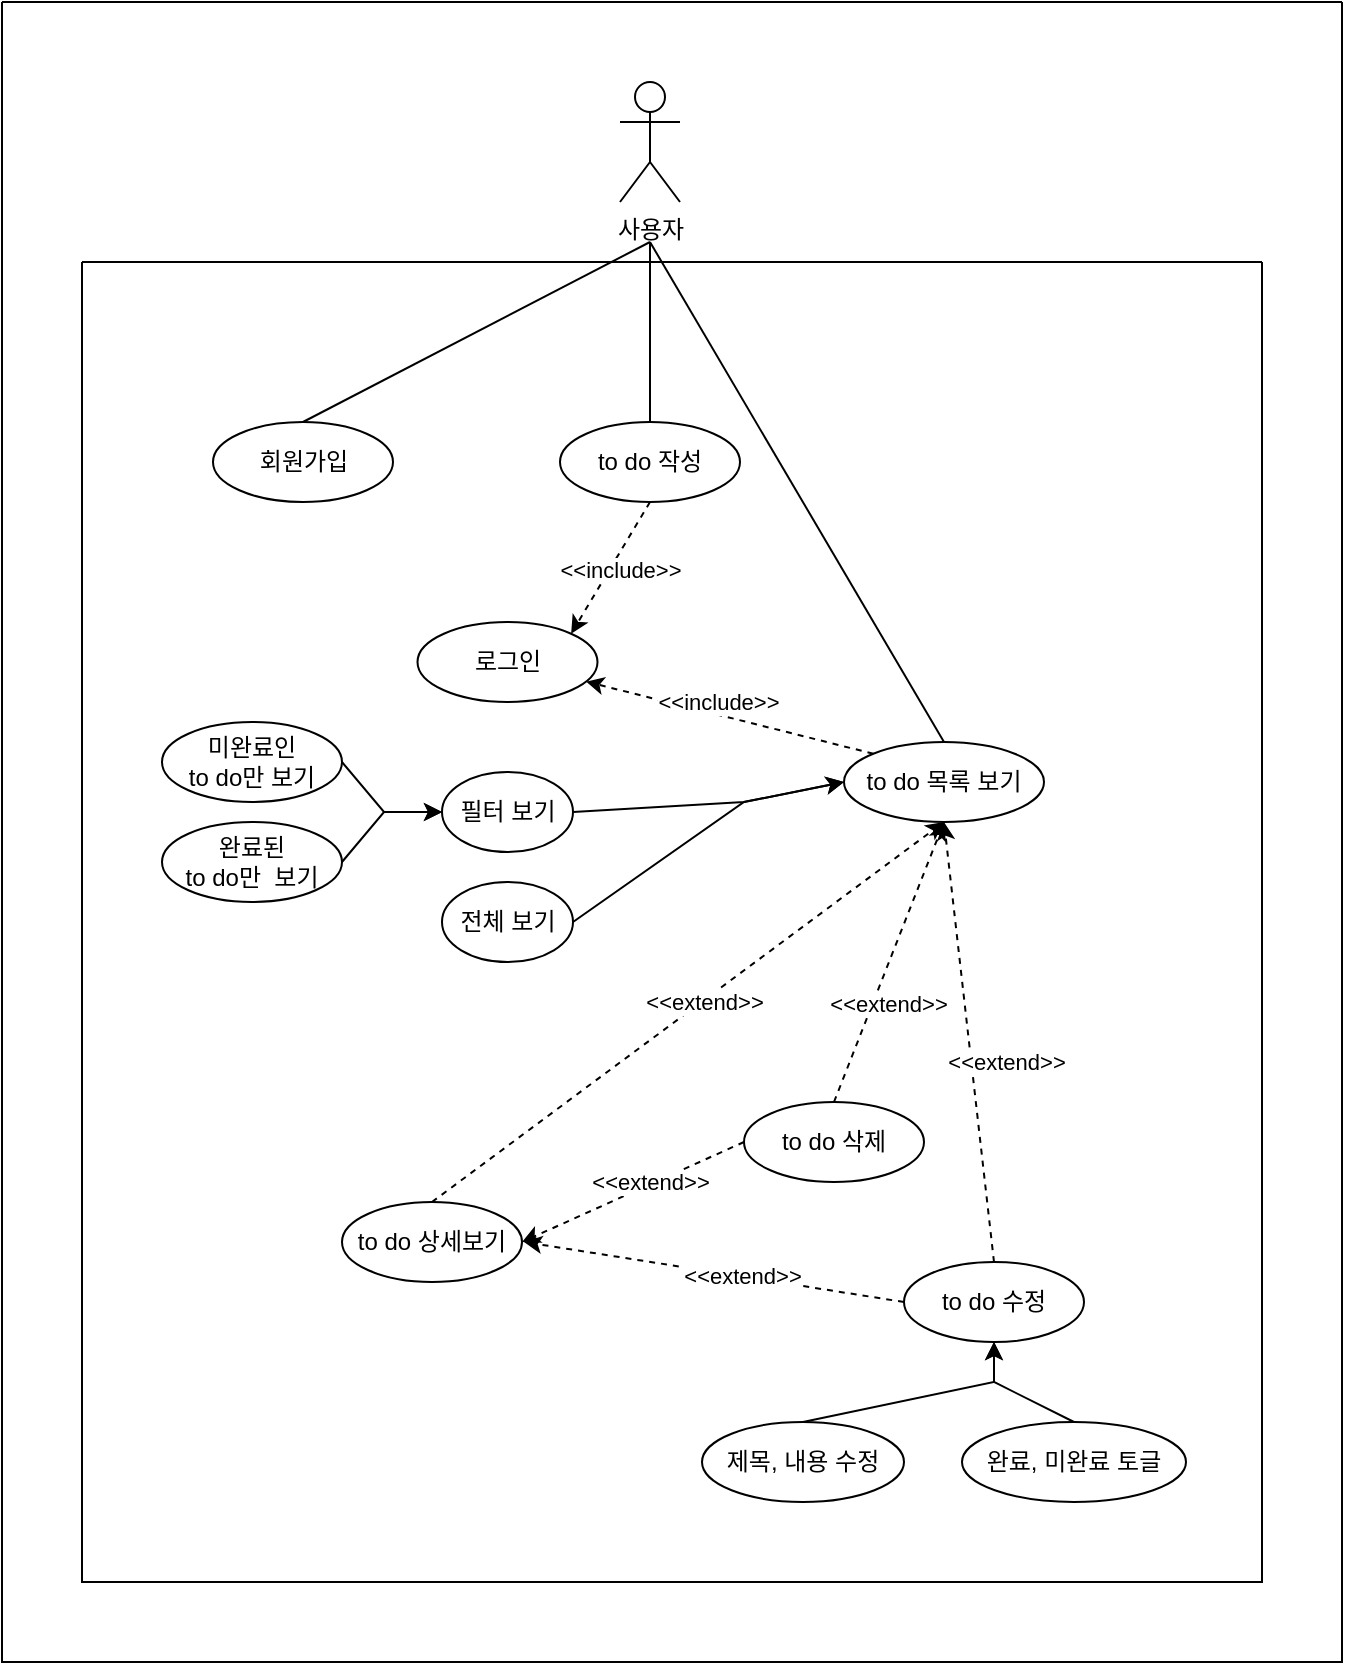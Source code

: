 <mxfile version="20.8.20" type="device"><diagram name="페이지-1" id="SNZqsl2cHFckP-6-qSzS"><mxGraphModel dx="712" dy="754" grid="1" gridSize="10" guides="1" tooltips="1" connect="1" arrows="1" fold="1" page="1" pageScale="1" pageWidth="827" pageHeight="1169" math="0" shadow="0"><root><mxCell id="0"/><mxCell id="1" parent="0"/><mxCell id="sy7KFRfwDICrX5CNEoCd-57" value="" style="swimlane;startSize=0;" parent="1" vertex="1"><mxGeometry x="79" y="20" width="670" height="830" as="geometry"/></mxCell><mxCell id="sy7KFRfwDICrX5CNEoCd-8" value="사용자" style="shape=umlActor;verticalLabelPosition=bottom;verticalAlign=top;html=1;outlineConnect=0;" parent="sy7KFRfwDICrX5CNEoCd-57" vertex="1"><mxGeometry x="309" y="40" width="30" height="60" as="geometry"/></mxCell><mxCell id="sy7KFRfwDICrX5CNEoCd-12" value="" style="endArrow=none;html=1;rounded=0;entryX=0.5;entryY=0;entryDx=0;entryDy=0;" parent="sy7KFRfwDICrX5CNEoCd-57" target="sy7KFRfwDICrX5CNEoCd-2" edge="1"><mxGeometry width="50" height="50" relative="1" as="geometry"><mxPoint x="324" y="120" as="sourcePoint"/><mxPoint x="170" y="230" as="targetPoint"/></mxGeometry></mxCell><mxCell id="sy7KFRfwDICrX5CNEoCd-19" value="" style="endArrow=none;html=1;rounded=0;entryX=0.5;entryY=0;entryDx=0;entryDy=0;" parent="sy7KFRfwDICrX5CNEoCd-57" target="sy7KFRfwDICrX5CNEoCd-14" edge="1"><mxGeometry width="50" height="50" relative="1" as="geometry"><mxPoint x="324" y="120" as="sourcePoint"/><mxPoint x="240" y="150" as="targetPoint"/></mxGeometry></mxCell><mxCell id="sy7KFRfwDICrX5CNEoCd-43" value="" style="swimlane;startSize=0;" parent="sy7KFRfwDICrX5CNEoCd-57" vertex="1"><mxGeometry x="40" y="130" width="590" height="660" as="geometry"><mxRectangle x="129" y="120" width="50" height="40" as="alternateBounds"/></mxGeometry></mxCell><mxCell id="sy7KFRfwDICrX5CNEoCd-2" value="회원가입" style="ellipse;whiteSpace=wrap;html=1;" parent="sy7KFRfwDICrX5CNEoCd-43" vertex="1"><mxGeometry x="65.5" y="80" width="90" height="40" as="geometry"/></mxCell><mxCell id="sy7KFRfwDICrX5CNEoCd-13" value="로그인" style="ellipse;whiteSpace=wrap;html=1;" parent="sy7KFRfwDICrX5CNEoCd-43" vertex="1"><mxGeometry x="167.75" y="180" width="90" height="40" as="geometry"/></mxCell><mxCell id="sy7KFRfwDICrX5CNEoCd-14" value="to do 작성" style="ellipse;whiteSpace=wrap;html=1;" parent="sy7KFRfwDICrX5CNEoCd-43" vertex="1"><mxGeometry x="239" y="80" width="90" height="40" as="geometry"/></mxCell><mxCell id="sy7KFRfwDICrX5CNEoCd-21" value="" style="endArrow=classic;html=1;rounded=0;exitX=0.5;exitY=1;exitDx=0;exitDy=0;dashed=1;entryX=1;entryY=0;entryDx=0;entryDy=0;" parent="sy7KFRfwDICrX5CNEoCd-43" source="sy7KFRfwDICrX5CNEoCd-14" target="sy7KFRfwDICrX5CNEoCd-13" edge="1"><mxGeometry width="50" height="50" relative="1" as="geometry"><mxPoint x="240" y="200" as="sourcePoint"/><mxPoint x="211" y="180" as="targetPoint"/></mxGeometry></mxCell><mxCell id="sy7KFRfwDICrX5CNEoCd-23" value="&amp;lt;&amp;lt;include&amp;gt;&amp;gt;" style="edgeLabel;html=1;align=center;verticalAlign=middle;resizable=0;points=[];" parent="sy7KFRfwDICrX5CNEoCd-21" vertex="1" connectable="0"><mxGeometry x="0.305" y="1" relative="1" as="geometry"><mxPoint x="10" y="-10" as="offset"/></mxGeometry></mxCell><mxCell id="sy7KFRfwDICrX5CNEoCd-16" value="to do 목록 보기" style="ellipse;whiteSpace=wrap;html=1;" parent="sy7KFRfwDICrX5CNEoCd-43" vertex="1"><mxGeometry x="381" y="240" width="100" height="40" as="geometry"/></mxCell><mxCell id="sy7KFRfwDICrX5CNEoCd-24" value="" style="endArrow=classic;html=1;rounded=0;exitX=0;exitY=0;exitDx=0;exitDy=0;dashed=1;" parent="sy7KFRfwDICrX5CNEoCd-43" source="sy7KFRfwDICrX5CNEoCd-16" target="sy7KFRfwDICrX5CNEoCd-13" edge="1"><mxGeometry width="50" height="50" relative="1" as="geometry"><mxPoint x="325" y="30" as="sourcePoint"/><mxPoint x="247" y="86" as="targetPoint"/></mxGeometry></mxCell><mxCell id="sy7KFRfwDICrX5CNEoCd-25" value="&amp;lt;&amp;lt;include&amp;gt;&amp;gt;" style="edgeLabel;html=1;align=center;verticalAlign=middle;resizable=0;points=[];" parent="sy7KFRfwDICrX5CNEoCd-24" vertex="1" connectable="0"><mxGeometry x="0.305" y="1" relative="1" as="geometry"><mxPoint x="16" y="-4" as="offset"/></mxGeometry></mxCell><mxCell id="sy7KFRfwDICrX5CNEoCd-40" value="to do 상세보기" style="ellipse;whiteSpace=wrap;html=1;" parent="sy7KFRfwDICrX5CNEoCd-43" vertex="1"><mxGeometry x="130" y="470" width="90" height="40" as="geometry"/></mxCell><mxCell id="sy7KFRfwDICrX5CNEoCd-41" value="" style="endArrow=classic;html=1;rounded=0;exitX=0.5;exitY=0;exitDx=0;exitDy=0;entryX=0.5;entryY=1;entryDx=0;entryDy=0;dashed=1;" parent="sy7KFRfwDICrX5CNEoCd-43" source="sy7KFRfwDICrX5CNEoCd-40" target="sy7KFRfwDICrX5CNEoCd-16" edge="1"><mxGeometry width="50" height="50" relative="1" as="geometry"><mxPoint x="460" y="390" as="sourcePoint"/><mxPoint x="460" y="280" as="targetPoint"/></mxGeometry></mxCell><mxCell id="sy7KFRfwDICrX5CNEoCd-42" value="&amp;lt;&amp;lt;extend&amp;gt;&amp;gt;" style="edgeLabel;html=1;align=center;verticalAlign=middle;resizable=0;points=[];" parent="sy7KFRfwDICrX5CNEoCd-41" vertex="1" connectable="0"><mxGeometry x="0.305" y="1" relative="1" as="geometry"><mxPoint x="-31" y="25" as="offset"/></mxGeometry></mxCell><mxCell id="sy7KFRfwDICrX5CNEoCd-31" value="전체 보기" style="ellipse;whiteSpace=wrap;html=1;" parent="sy7KFRfwDICrX5CNEoCd-43" vertex="1"><mxGeometry x="180" y="310" width="65.5" height="40" as="geometry"/></mxCell><mxCell id="sy7KFRfwDICrX5CNEoCd-34" value="" style="endArrow=classic;html=1;rounded=0;entryX=0;entryY=0.5;entryDx=0;entryDy=0;exitX=1;exitY=0.5;exitDx=0;exitDy=0;" parent="sy7KFRfwDICrX5CNEoCd-43" source="sy7KFRfwDICrX5CNEoCd-31" target="sy7KFRfwDICrX5CNEoCd-16" edge="1"><mxGeometry width="50" height="50" relative="1" as="geometry"><mxPoint x="320" y="240" as="sourcePoint"/><mxPoint x="290" y="220" as="targetPoint"/><Array as="points"><mxPoint x="331" y="270"/></Array></mxGeometry></mxCell><mxCell id="sy7KFRfwDICrX5CNEoCd-33" value="필터 보기" style="ellipse;whiteSpace=wrap;html=1;" parent="sy7KFRfwDICrX5CNEoCd-43" vertex="1"><mxGeometry x="180" y="255" width="65.5" height="40" as="geometry"/></mxCell><mxCell id="sy7KFRfwDICrX5CNEoCd-35" value="" style="endArrow=classic;html=1;rounded=0;entryX=0;entryY=0.5;entryDx=0;entryDy=0;exitX=1;exitY=0.5;exitDx=0;exitDy=0;" parent="sy7KFRfwDICrX5CNEoCd-43" source="sy7KFRfwDICrX5CNEoCd-33" target="sy7KFRfwDICrX5CNEoCd-16" edge="1"><mxGeometry width="50" height="50" relative="1" as="geometry"><mxPoint x="330" y="250" as="sourcePoint"/><mxPoint x="405" y="220" as="targetPoint"/><Array as="points"><mxPoint x="331" y="270"/></Array></mxGeometry></mxCell><mxCell id="sy7KFRfwDICrX5CNEoCd-36" value="미완료인&lt;br&gt;to do만 보기" style="ellipse;whiteSpace=wrap;html=1;" parent="sy7KFRfwDICrX5CNEoCd-43" vertex="1"><mxGeometry x="40" y="230" width="90" height="40" as="geometry"/></mxCell><mxCell id="sy7KFRfwDICrX5CNEoCd-38" value="" style="endArrow=classic;html=1;rounded=0;entryX=0;entryY=0.5;entryDx=0;entryDy=0;exitX=1;exitY=0.5;exitDx=0;exitDy=0;" parent="sy7KFRfwDICrX5CNEoCd-43" source="sy7KFRfwDICrX5CNEoCd-36" target="sy7KFRfwDICrX5CNEoCd-33" edge="1"><mxGeometry width="50" height="50" relative="1" as="geometry"><mxPoint x="342" y="280" as="sourcePoint"/><mxPoint x="405" y="220" as="targetPoint"/><Array as="points"><mxPoint x="151" y="275"/></Array></mxGeometry></mxCell><mxCell id="sy7KFRfwDICrX5CNEoCd-37" value="완료된 &lt;br&gt;to do만&amp;nbsp; 보기" style="ellipse;whiteSpace=wrap;html=1;" parent="sy7KFRfwDICrX5CNEoCd-43" vertex="1"><mxGeometry x="40" y="280" width="90" height="40" as="geometry"/></mxCell><mxCell id="sy7KFRfwDICrX5CNEoCd-39" value="" style="endArrow=classic;html=1;rounded=0;entryX=0;entryY=0.5;entryDx=0;entryDy=0;exitX=1;exitY=0.5;exitDx=0;exitDy=0;" parent="sy7KFRfwDICrX5CNEoCd-43" source="sy7KFRfwDICrX5CNEoCd-37" target="sy7KFRfwDICrX5CNEoCd-33" edge="1"><mxGeometry width="50" height="50" relative="1" as="geometry"><mxPoint x="240" y="270" as="sourcePoint"/><mxPoint x="309" y="300" as="targetPoint"/><Array as="points"><mxPoint x="151" y="275"/></Array></mxGeometry></mxCell><mxCell id="sy7KFRfwDICrX5CNEoCd-17" value="to do 수정" style="ellipse;whiteSpace=wrap;html=1;" parent="sy7KFRfwDICrX5CNEoCd-43" vertex="1"><mxGeometry x="411" y="500" width="90" height="40" as="geometry"/></mxCell><mxCell id="sy7KFRfwDICrX5CNEoCd-15" value="to do 삭제" style="ellipse;whiteSpace=wrap;html=1;" parent="sy7KFRfwDICrX5CNEoCd-43" vertex="1"><mxGeometry x="331" y="420" width="90" height="40" as="geometry"/></mxCell><mxCell id="sy7KFRfwDICrX5CNEoCd-44" value="" style="endArrow=classic;html=1;rounded=0;exitX=0.5;exitY=0;exitDx=0;exitDy=0;entryX=0.5;entryY=1;entryDx=0;entryDy=0;dashed=1;" parent="sy7KFRfwDICrX5CNEoCd-43" source="sy7KFRfwDICrX5CNEoCd-17" target="sy7KFRfwDICrX5CNEoCd-16" edge="1"><mxGeometry width="50" height="50" relative="1" as="geometry"><mxPoint x="400" y="290" as="sourcePoint"/><mxPoint x="266" y="390" as="targetPoint"/></mxGeometry></mxCell><mxCell id="sy7KFRfwDICrX5CNEoCd-45" value="&amp;lt;&amp;lt;extend&amp;gt;&amp;gt;" style="edgeLabel;html=1;align=center;verticalAlign=middle;resizable=0;points=[];" parent="sy7KFRfwDICrX5CNEoCd-44" vertex="1" connectable="0"><mxGeometry x="0.305" y="1" relative="1" as="geometry"><mxPoint x="23" y="43" as="offset"/></mxGeometry></mxCell><mxCell id="sy7KFRfwDICrX5CNEoCd-46" value="" style="endArrow=classic;html=1;rounded=0;exitX=0.5;exitY=0;exitDx=0;exitDy=0;entryX=0.5;entryY=1;entryDx=0;entryDy=0;dashed=1;" parent="sy7KFRfwDICrX5CNEoCd-43" source="sy7KFRfwDICrX5CNEoCd-15" target="sy7KFRfwDICrX5CNEoCd-16" edge="1"><mxGeometry width="50" height="50" relative="1" as="geometry"><mxPoint x="400" y="290" as="sourcePoint"/><mxPoint x="356" y="500" as="targetPoint"/></mxGeometry></mxCell><mxCell id="sy7KFRfwDICrX5CNEoCd-47" value="&amp;lt;&amp;lt;extend&amp;gt;&amp;gt;" style="edgeLabel;html=1;align=center;verticalAlign=middle;resizable=0;points=[];" parent="sy7KFRfwDICrX5CNEoCd-46" vertex="1" connectable="0"><mxGeometry x="0.305" y="1" relative="1" as="geometry"><mxPoint x="-8" y="42" as="offset"/></mxGeometry></mxCell><mxCell id="sy7KFRfwDICrX5CNEoCd-48" value="" style="endArrow=classic;html=1;rounded=0;exitX=0;exitY=0.5;exitDx=0;exitDy=0;entryX=1;entryY=0.5;entryDx=0;entryDy=0;dashed=1;" parent="sy7KFRfwDICrX5CNEoCd-43" source="sy7KFRfwDICrX5CNEoCd-15" target="sy7KFRfwDICrX5CNEoCd-40" edge="1"><mxGeometry width="50" height="50" relative="1" as="geometry"><mxPoint x="400" y="290" as="sourcePoint"/><mxPoint x="376" y="410" as="targetPoint"/></mxGeometry></mxCell><mxCell id="sy7KFRfwDICrX5CNEoCd-49" value="&amp;lt;&amp;lt;extend&amp;gt;&amp;gt;" style="edgeLabel;html=1;align=center;verticalAlign=middle;resizable=0;points=[];" parent="sy7KFRfwDICrX5CNEoCd-48" vertex="1" connectable="0"><mxGeometry x="0.305" y="1" relative="1" as="geometry"><mxPoint x="25" y="-14" as="offset"/></mxGeometry></mxCell><mxCell id="sy7KFRfwDICrX5CNEoCd-50" value="" style="endArrow=classic;html=1;rounded=0;exitX=0;exitY=0.5;exitDx=0;exitDy=0;dashed=1;" parent="sy7KFRfwDICrX5CNEoCd-43" source="sy7KFRfwDICrX5CNEoCd-17" edge="1"><mxGeometry width="50" height="50" relative="1" as="geometry"><mxPoint x="256" y="430" as="sourcePoint"/><mxPoint x="221" y="490" as="targetPoint"/></mxGeometry></mxCell><mxCell id="sy7KFRfwDICrX5CNEoCd-51" value="&amp;lt;&amp;lt;extend&amp;gt;&amp;gt;" style="edgeLabel;html=1;align=center;verticalAlign=middle;resizable=0;points=[];" parent="sy7KFRfwDICrX5CNEoCd-50" vertex="1" connectable="0"><mxGeometry x="0.305" y="1" relative="1" as="geometry"><mxPoint x="43" y="5" as="offset"/></mxGeometry></mxCell><mxCell id="sy7KFRfwDICrX5CNEoCd-52" value="제목, 내용 수정" style="ellipse;whiteSpace=wrap;html=1;" parent="sy7KFRfwDICrX5CNEoCd-43" vertex="1"><mxGeometry x="310" y="580" width="101" height="40" as="geometry"/></mxCell><mxCell id="sy7KFRfwDICrX5CNEoCd-53" value="완료, 미완료 토글" style="ellipse;whiteSpace=wrap;html=1;" parent="sy7KFRfwDICrX5CNEoCd-43" vertex="1"><mxGeometry x="440" y="580" width="112" height="40" as="geometry"/></mxCell><mxCell id="sy7KFRfwDICrX5CNEoCd-54" value="" style="endArrow=classic;html=1;rounded=0;entryX=0.5;entryY=1;entryDx=0;entryDy=0;exitX=0.5;exitY=0;exitDx=0;exitDy=0;" parent="sy7KFRfwDICrX5CNEoCd-43" source="sy7KFRfwDICrX5CNEoCd-52" target="sy7KFRfwDICrX5CNEoCd-17" edge="1"><mxGeometry width="50" height="50" relative="1" as="geometry"><mxPoint x="411" y="570" as="sourcePoint"/><mxPoint x="461" y="545" as="targetPoint"/><Array as="points"><mxPoint x="456" y="560"/></Array></mxGeometry></mxCell><mxCell id="sy7KFRfwDICrX5CNEoCd-55" value="" style="endArrow=classic;html=1;rounded=0;entryX=0.5;entryY=1;entryDx=0;entryDy=0;exitX=0.5;exitY=0;exitDx=0;exitDy=0;" parent="sy7KFRfwDICrX5CNEoCd-43" source="sy7KFRfwDICrX5CNEoCd-53" target="sy7KFRfwDICrX5CNEoCd-17" edge="1"><mxGeometry width="50" height="50" relative="1" as="geometry"><mxPoint x="395" y="580" as="sourcePoint"/><mxPoint x="486" y="550" as="targetPoint"/><Array as="points"><mxPoint x="456" y="560"/></Array></mxGeometry></mxCell><mxCell id="GozRkNY2kzJahk-HHr_3-1" value="" style="endArrow=none;html=1;rounded=0;entryX=0.5;entryY=0;entryDx=0;entryDy=0;" parent="sy7KFRfwDICrX5CNEoCd-57" target="sy7KFRfwDICrX5CNEoCd-16" edge="1"><mxGeometry width="50" height="50" relative="1" as="geometry"><mxPoint x="324" y="120" as="sourcePoint"/><mxPoint x="316" y="220" as="targetPoint"/><Array as="points"/></mxGeometry></mxCell></root></mxGraphModel></diagram></mxfile>